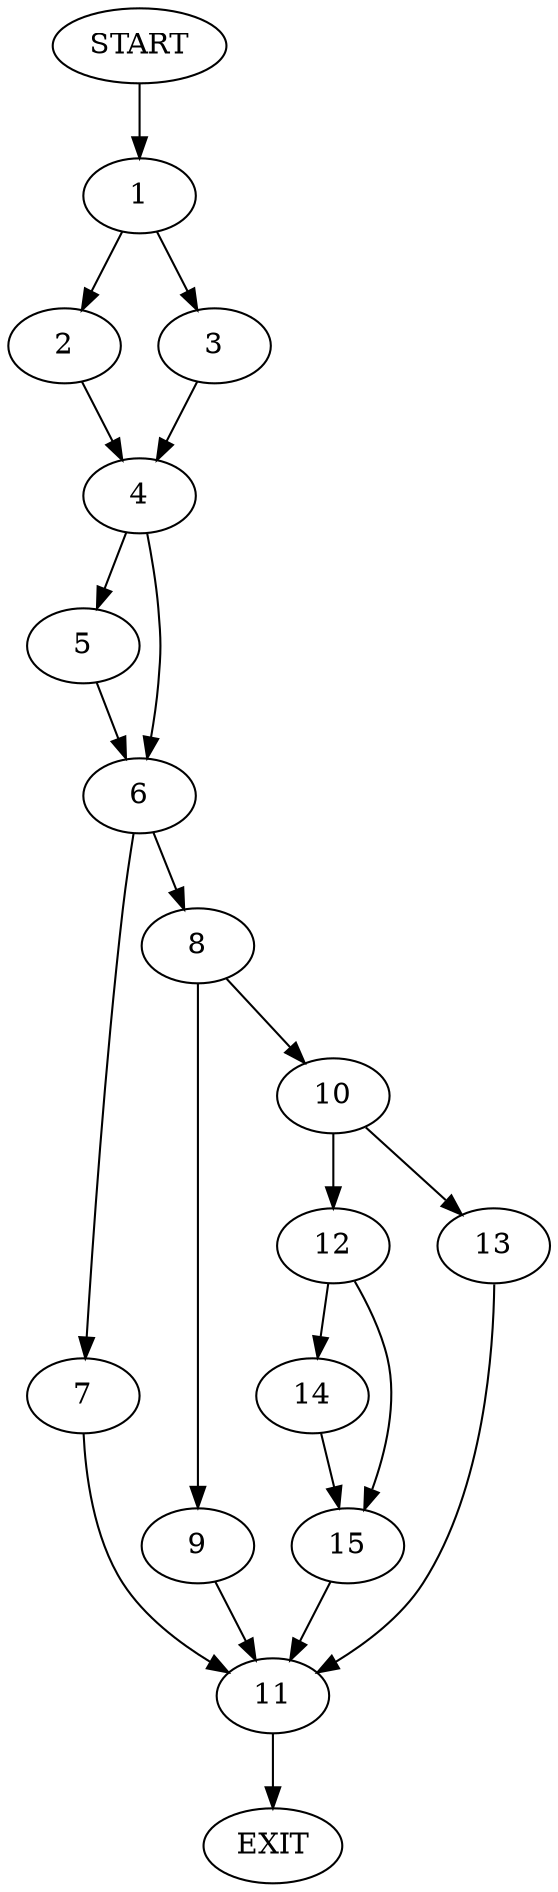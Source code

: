 digraph {
0 [label="START"]
16 [label="EXIT"]
0 -> 1
1 -> 2
1 -> 3
2 -> 4
3 -> 4
4 -> 5
4 -> 6
5 -> 6
6 -> 7
6 -> 8
8 -> 9
8 -> 10
7 -> 11
11 -> 16
10 -> 12
10 -> 13
9 -> 11
12 -> 14
12 -> 15
13 -> 11
14 -> 15
15 -> 11
}

